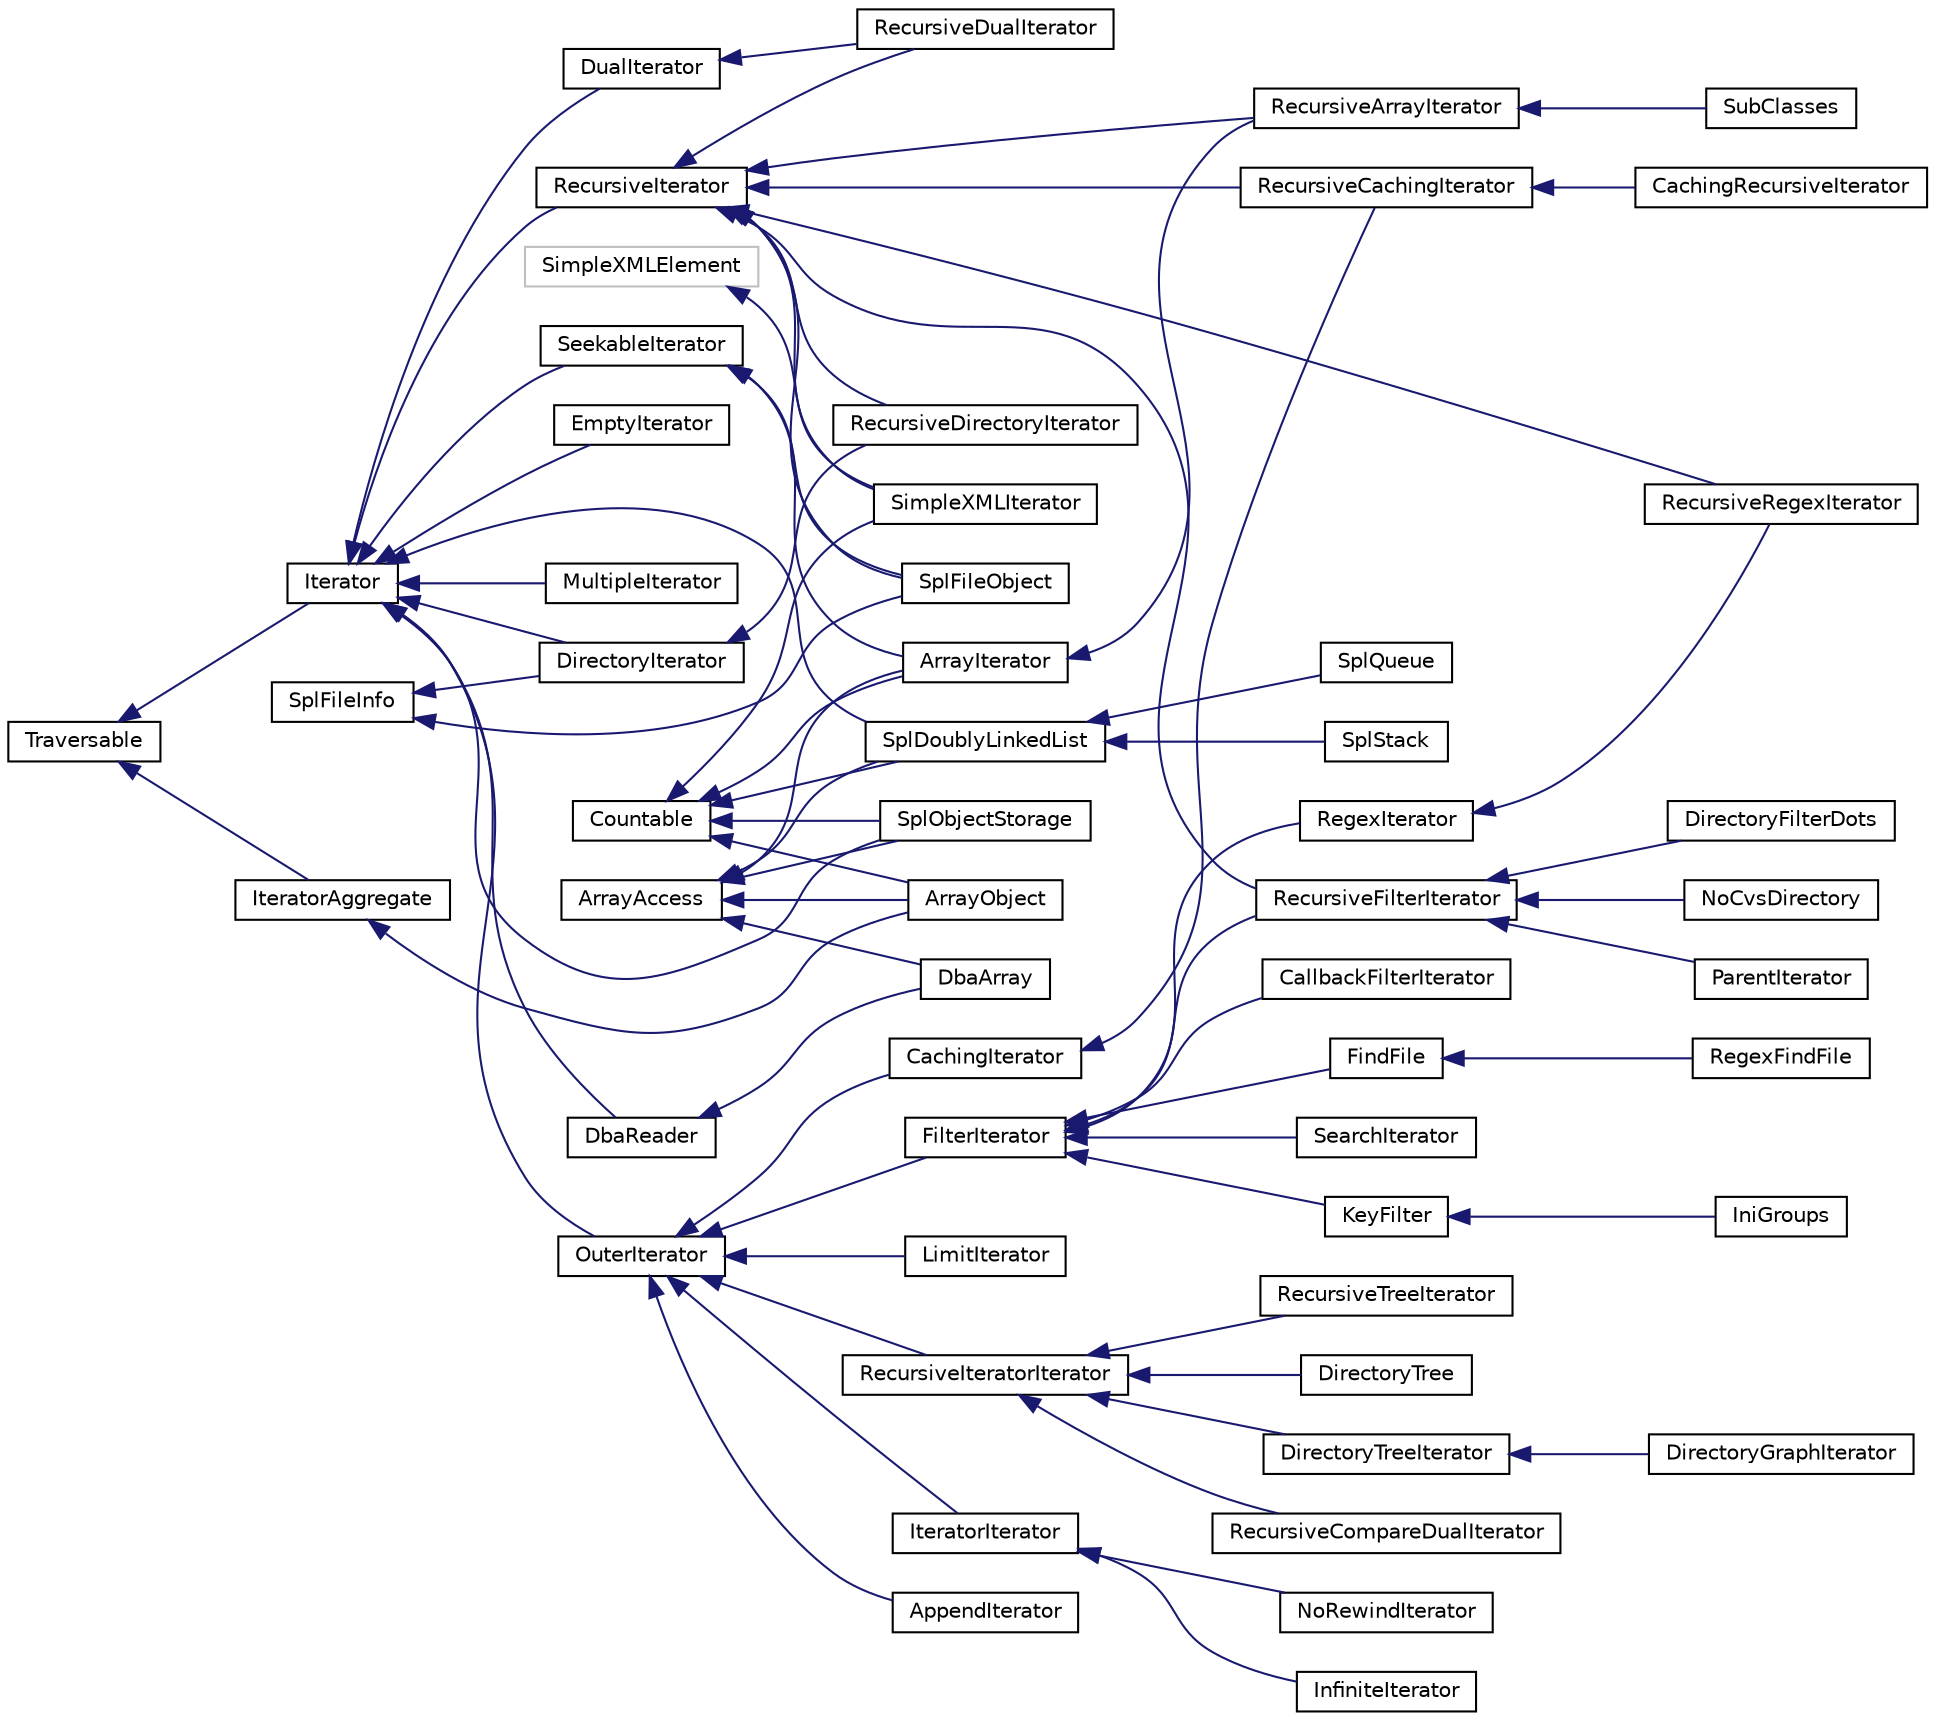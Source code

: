 digraph "Graphical Class Hierarchy"
{
  edge [fontname="Helvetica",fontsize="10",labelfontname="Helvetica",labelfontsize="10"];
  node [fontname="Helvetica",fontsize="10",shape=record];
  rankdir="LR";
  Node1 [label="ArrayAccess",height=0.2,width=0.4,color="black", fillcolor="white", style="filled",URL="$interfaceArrayAccess.html",tooltip="Interface to override array access of objects. "];
  Node1 -> Node2 [dir="back",color="midnightblue",fontsize="10",style="solid",fontname="Helvetica"];
  Node2 [label="ArrayIterator",height=0.2,width=0.4,color="black", fillcolor="white", style="filled",URL="$classArrayIterator.html",tooltip="An Array iterator. "];
  Node2 -> Node3 [dir="back",color="midnightblue",fontsize="10",style="solid",fontname="Helvetica"];
  Node3 [label="RecursiveArrayIterator",height=0.2,width=0.4,color="black", fillcolor="white", style="filled",URL="$classRecursiveArrayIterator.html",tooltip="A recursive array iterator. "];
  Node3 -> Node4 [dir="back",color="midnightblue",fontsize="10",style="solid",fontname="Helvetica"];
  Node4 [label="SubClasses",height=0.2,width=0.4,color="black", fillcolor="white", style="filled",URL="$classSubClasses.html",tooltip="Collects sub classes for given class or interface. "];
  Node1 -> Node5 [dir="back",color="midnightblue",fontsize="10",style="solid",fontname="Helvetica"];
  Node5 [label="ArrayObject",height=0.2,width=0.4,color="black", fillcolor="white", style="filled",URL="$classArrayObject.html",tooltip="An Array wrapper. "];
  Node1 -> Node6 [dir="back",color="midnightblue",fontsize="10",style="solid",fontname="Helvetica"];
  Node6 [label="DbaArray",height=0.2,width=0.4,color="black", fillcolor="white", style="filled",URL="$classDbaArray.html",tooltip="This implements a DBA Array. "];
  Node1 -> Node7 [dir="back",color="midnightblue",fontsize="10",style="solid",fontname="Helvetica"];
  Node7 [label="SplDoublyLinkedList",height=0.2,width=0.4,color="black", fillcolor="white", style="filled",URL="$classSplDoublyLinkedList.html",tooltip="Doubly Linked List. "];
  Node7 -> Node8 [dir="back",color="midnightblue",fontsize="10",style="solid",fontname="Helvetica"];
  Node8 [label="SplQueue",height=0.2,width=0.4,color="black", fillcolor="white", style="filled",URL="$classSplQueue.html",tooltip="Implementation of a Queue through a DoublyLinkedList. "];
  Node7 -> Node9 [dir="back",color="midnightblue",fontsize="10",style="solid",fontname="Helvetica"];
  Node9 [label="SplStack",height=0.2,width=0.4,color="black", fillcolor="white", style="filled",URL="$classSplStack.html",tooltip="Implementation of a stack through a DoublyLinkedList. "];
  Node1 -> Node10 [dir="back",color="midnightblue",fontsize="10",style="solid",fontname="Helvetica"];
  Node10 [label="SplObjectStorage",height=0.2,width=0.4,color="black", fillcolor="white", style="filled",URL="$classSplObjectStorage.html",tooltip="Object storage. "];
  Node11 [label="Countable",height=0.2,width=0.4,color="black", fillcolor="white", style="filled",URL="$interfaceCountable.html",tooltip="This Interface allows to hook into the global count() function. "];
  Node11 -> Node2 [dir="back",color="midnightblue",fontsize="10",style="solid",fontname="Helvetica"];
  Node11 -> Node5 [dir="back",color="midnightblue",fontsize="10",style="solid",fontname="Helvetica"];
  Node11 -> Node12 [dir="back",color="midnightblue",fontsize="10",style="solid",fontname="Helvetica"];
  Node12 [label="SimpleXMLIterator",height=0.2,width=0.4,color="black", fillcolor="white", style="filled",URL="$classSimpleXMLIterator.html",tooltip="recursive SimpleXML_Element iterator "];
  Node11 -> Node7 [dir="back",color="midnightblue",fontsize="10",style="solid",fontname="Helvetica"];
  Node11 -> Node10 [dir="back",color="midnightblue",fontsize="10",style="solid",fontname="Helvetica"];
  Node13 [label="SimpleXMLElement",height=0.2,width=0.4,color="grey75", fillcolor="white", style="filled"];
  Node13 -> Node12 [dir="back",color="midnightblue",fontsize="10",style="solid",fontname="Helvetica"];
  Node14 [label="SplFileInfo",height=0.2,width=0.4,color="black", fillcolor="white", style="filled",URL="$classSplFileInfo.html",tooltip="File info class. "];
  Node14 -> Node15 [dir="back",color="midnightblue",fontsize="10",style="solid",fontname="Helvetica"];
  Node15 [label="DirectoryIterator",height=0.2,width=0.4,color="black", fillcolor="white", style="filled",URL="$classDirectoryIterator.html",tooltip="Directory iterator. "];
  Node15 -> Node16 [dir="back",color="midnightblue",fontsize="10",style="solid",fontname="Helvetica"];
  Node16 [label="RecursiveDirectoryIterator",height=0.2,width=0.4,color="black", fillcolor="white", style="filled",URL="$classRecursiveDirectoryIterator.html",tooltip="recursive directory iterator "];
  Node14 -> Node17 [dir="back",color="midnightblue",fontsize="10",style="solid",fontname="Helvetica"];
  Node17 [label="SplFileObject",height=0.2,width=0.4,color="black", fillcolor="white", style="filled",URL="$classSplFileObject.html",tooltip="Object representation for any stream. "];
  Node18 [label="Traversable",height=0.2,width=0.4,color="black", fillcolor="white", style="filled",URL="$interfaceTraversable.html",tooltip="Interface to detect a class is traversable using foreach. "];
  Node18 -> Node19 [dir="back",color="midnightblue",fontsize="10",style="solid",fontname="Helvetica"];
  Node19 [label="Iterator",height=0.2,width=0.4,color="black", fillcolor="white", style="filled",URL="$interfaceIterator.html",tooltip="Basic iterator. "];
  Node19 -> Node20 [dir="back",color="midnightblue",fontsize="10",style="solid",fontname="Helvetica"];
  Node20 [label="DbaReader",height=0.2,width=0.4,color="black", fillcolor="white", style="filled",URL="$classDbaReader.html",tooltip="This implements a DBA Iterator. "];
  Node20 -> Node6 [dir="back",color="midnightblue",fontsize="10",style="solid",fontname="Helvetica"];
  Node19 -> Node15 [dir="back",color="midnightblue",fontsize="10",style="solid",fontname="Helvetica"];
  Node19 -> Node21 [dir="back",color="midnightblue",fontsize="10",style="solid",fontname="Helvetica"];
  Node21 [label="DualIterator",height=0.2,width=0.4,color="black", fillcolor="white", style="filled",URL="$classDualIterator.html",tooltip="Synchronous iteration over two iterators. "];
  Node21 -> Node22 [dir="back",color="midnightblue",fontsize="10",style="solid",fontname="Helvetica"];
  Node22 [label="RecursiveDualIterator",height=0.2,width=0.4,color="black", fillcolor="white", style="filled",URL="$classRecursiveDualIterator.html",tooltip="Synchronous iteration over two recursive iterators. "];
  Node19 -> Node23 [dir="back",color="midnightblue",fontsize="10",style="solid",fontname="Helvetica"];
  Node23 [label="EmptyIterator",height=0.2,width=0.4,color="black", fillcolor="white", style="filled",URL="$classEmptyIterator.html",tooltip="An empty Iterator. "];
  Node19 -> Node24 [dir="back",color="midnightblue",fontsize="10",style="solid",fontname="Helvetica"];
  Node24 [label="MultipleIterator",height=0.2,width=0.4,color="black", fillcolor="white", style="filled",URL="$classMultipleIterator.html",tooltip="Iterator that iterates over several iterators one after the other. "];
  Node19 -> Node25 [dir="back",color="midnightblue",fontsize="10",style="solid",fontname="Helvetica"];
  Node25 [label="OuterIterator",height=0.2,width=0.4,color="black", fillcolor="white", style="filled",URL="$interfaceOuterIterator.html",tooltip="Interface to access the current inner iteraor of iterator wrappers. "];
  Node25 -> Node26 [dir="back",color="midnightblue",fontsize="10",style="solid",fontname="Helvetica"];
  Node26 [label="AppendIterator",height=0.2,width=0.4,color="black", fillcolor="white", style="filled",URL="$classAppendIterator.html",tooltip="Iterator that iterates over several iterators one after the other. "];
  Node25 -> Node27 [dir="back",color="midnightblue",fontsize="10",style="solid",fontname="Helvetica"];
  Node27 [label="CachingIterator",height=0.2,width=0.4,color="black", fillcolor="white", style="filled",URL="$classCachingIterator.html",tooltip="Cached iteration over another Iterator. "];
  Node27 -> Node28 [dir="back",color="midnightblue",fontsize="10",style="solid",fontname="Helvetica"];
  Node28 [label="RecursiveCachingIterator",height=0.2,width=0.4,color="black", fillcolor="white", style="filled",URL="$classRecursiveCachingIterator.html",tooltip="Cached recursive iteration over another Iterator. "];
  Node28 -> Node29 [dir="back",color="midnightblue",fontsize="10",style="solid",fontname="Helvetica"];
  Node29 [label="CachingRecursiveIterator",height=0.2,width=0.4,color="black", fillcolor="white", style="filled",URL="$classCachingRecursiveIterator.html",tooltip="Compatibility to PHP 5.0. "];
  Node25 -> Node30 [dir="back",color="midnightblue",fontsize="10",style="solid",fontname="Helvetica"];
  Node30 [label="FilterIterator",height=0.2,width=0.4,color="black", fillcolor="white", style="filled",URL="$classFilterIterator.html",tooltip="Abstract filter for iterators. "];
  Node30 -> Node31 [dir="back",color="midnightblue",fontsize="10",style="solid",fontname="Helvetica"];
  Node31 [label="CallbackFilterIterator",height=0.2,width=0.4,color="black", fillcolor="white", style="filled",URL="$classCallbackFilterIterator.html",tooltip="A non abstract FiletrIterator that uses a callback foreach element. "];
  Node30 -> Node32 [dir="back",color="midnightblue",fontsize="10",style="solid",fontname="Helvetica"];
  Node32 [label="FindFile",height=0.2,width=0.4,color="black", fillcolor="white", style="filled",URL="$classFindFile.html",tooltip="Base class to find files. "];
  Node32 -> Node33 [dir="back",color="midnightblue",fontsize="10",style="solid",fontname="Helvetica"];
  Node33 [label="RegexFindFile",height=0.2,width=0.4,color="black", fillcolor="white", style="filled",URL="$classRegexFindFile.html",tooltip="Find files by regular expression. "];
  Node30 -> Node34 [dir="back",color="midnightblue",fontsize="10",style="solid",fontname="Helvetica"];
  Node34 [label="KeyFilter",height=0.2,width=0.4,color="black", fillcolor="white", style="filled",URL="$classKeyFilter.html",tooltip="Regular expression filter for string iterators. "];
  Node34 -> Node35 [dir="back",color="midnightblue",fontsize="10",style="solid",fontname="Helvetica"];
  Node35 [label="IniGroups",height=0.2,width=0.4,color="black", fillcolor="white", style="filled",URL="$classIniGroups.html",tooltip="Class to iterate all groups within an ini file. "];
  Node30 -> Node36 [dir="back",color="midnightblue",fontsize="10",style="solid",fontname="Helvetica"];
  Node36 [label="RecursiveFilterIterator",height=0.2,width=0.4,color="black", fillcolor="white", style="filled",URL="$classRecursiveFilterIterator.html",tooltip="Iterator to filter recursive iterators. "];
  Node36 -> Node37 [dir="back",color="midnightblue",fontsize="10",style="solid",fontname="Helvetica"];
  Node37 [label="DirectoryFilterDots",height=0.2,width=0.4,color="black", fillcolor="white", style="filled",URL="$classDirectoryFilterDots.html",tooltip="A filtered DirectoryIterator. "];
  Node36 -> Node38 [dir="back",color="midnightblue",fontsize="10",style="solid",fontname="Helvetica"];
  Node38 [label="NoCvsDirectory",height=0.2,width=0.4,color="black", fillcolor="white", style="filled",URL="$classNoCvsDirectory.html"];
  Node36 -> Node39 [dir="back",color="midnightblue",fontsize="10",style="solid",fontname="Helvetica"];
  Node39 [label="ParentIterator",height=0.2,width=0.4,color="black", fillcolor="white", style="filled",URL="$classParentIterator.html",tooltip="Iterator to filter parents. "];
  Node30 -> Node40 [dir="back",color="midnightblue",fontsize="10",style="solid",fontname="Helvetica"];
  Node40 [label="RegexIterator",height=0.2,width=0.4,color="black", fillcolor="white", style="filled",URL="$classRegexIterator.html",tooltip="Regular expression filter for iterators. "];
  Node40 -> Node41 [dir="back",color="midnightblue",fontsize="10",style="solid",fontname="Helvetica"];
  Node41 [label="RecursiveRegexIterator",height=0.2,width=0.4,color="black", fillcolor="white", style="filled",URL="$classRecursiveRegexIterator.html",tooltip="Recursive regular expression filter for iterators. "];
  Node30 -> Node42 [dir="back",color="midnightblue",fontsize="10",style="solid",fontname="Helvetica"];
  Node42 [label="SearchIterator",height=0.2,width=0.4,color="black", fillcolor="white", style="filled",URL="$classSearchIterator.html",tooltip="Iterator to search for a specific element. "];
  Node25 -> Node43 [dir="back",color="midnightblue",fontsize="10",style="solid",fontname="Helvetica"];
  Node43 [label="IteratorIterator",height=0.2,width=0.4,color="black", fillcolor="white", style="filled",URL="$classIteratorIterator.html",tooltip="Basic Iterator wrapper. "];
  Node43 -> Node44 [dir="back",color="midnightblue",fontsize="10",style="solid",fontname="Helvetica"];
  Node44 [label="InfiniteIterator",height=0.2,width=0.4,color="black", fillcolor="white", style="filled",URL="$classInfiniteIterator.html",tooltip="An infinite Iterator. "];
  Node43 -> Node45 [dir="back",color="midnightblue",fontsize="10",style="solid",fontname="Helvetica"];
  Node45 [label="NoRewindIterator",height=0.2,width=0.4,color="black", fillcolor="white", style="filled",URL="$classNoRewindIterator.html",tooltip="An Iterator wrapper that doesn&#39;t call rewind. "];
  Node25 -> Node46 [dir="back",color="midnightblue",fontsize="10",style="solid",fontname="Helvetica"];
  Node46 [label="LimitIterator",height=0.2,width=0.4,color="black", fillcolor="white", style="filled",URL="$classLimitIterator.html",tooltip="Limited Iteration over another Iterator. "];
  Node25 -> Node47 [dir="back",color="midnightblue",fontsize="10",style="solid",fontname="Helvetica"];
  Node47 [label="RecursiveIteratorIterator",height=0.2,width=0.4,color="black", fillcolor="white", style="filled",URL="$classRecursiveIteratorIterator.html",tooltip="Iterates through recursive iterators. "];
  Node47 -> Node48 [dir="back",color="midnightblue",fontsize="10",style="solid",fontname="Helvetica"];
  Node48 [label="DirectoryTree",height=0.2,width=0.4,color="black", fillcolor="white", style="filled",URL="$classDirectoryTree.html",tooltip="A directory iterator that does not show &#39;. "];
  Node47 -> Node49 [dir="back",color="midnightblue",fontsize="10",style="solid",fontname="Helvetica"];
  Node49 [label="DirectoryTreeIterator",height=0.2,width=0.4,color="black", fillcolor="white", style="filled",URL="$classDirectoryTreeIterator.html",tooltip="DirectoryIterator to generate ASCII graphic directory trees. "];
  Node49 -> Node50 [dir="back",color="midnightblue",fontsize="10",style="solid",fontname="Helvetica"];
  Node50 [label="DirectoryGraphIterator",height=0.2,width=0.4,color="black", fillcolor="white", style="filled",URL="$classDirectoryGraphIterator.html",tooltip="A tree iterator that only shows directories. "];
  Node47 -> Node51 [dir="back",color="midnightblue",fontsize="10",style="solid",fontname="Helvetica"];
  Node51 [label="RecursiveCompareDualIterator",height=0.2,width=0.4,color="black", fillcolor="white", style="filled",URL="$classRecursiveCompareDualIterator.html",tooltip="Recursive comparison iterator for a RecursiveDualIterator. "];
  Node47 -> Node52 [dir="back",color="midnightblue",fontsize="10",style="solid",fontname="Helvetica"];
  Node52 [label="RecursiveTreeIterator",height=0.2,width=0.4,color="black", fillcolor="white", style="filled",URL="$classRecursiveTreeIterator.html",tooltip="RecursiveIteratorIterator to generate ASCII graphic trees for the entries in a RecursiveIterator. "];
  Node19 -> Node53 [dir="back",color="midnightblue",fontsize="10",style="solid",fontname="Helvetica"];
  Node53 [label="RecursiveIterator",height=0.2,width=0.4,color="black", fillcolor="white", style="filled",URL="$interfaceRecursiveIterator.html",tooltip="Interface for recursive iteration with RecursiveIteratorIterator. "];
  Node53 -> Node3 [dir="back",color="midnightblue",fontsize="10",style="solid",fontname="Helvetica"];
  Node53 -> Node28 [dir="back",color="midnightblue",fontsize="10",style="solid",fontname="Helvetica"];
  Node53 -> Node16 [dir="back",color="midnightblue",fontsize="10",style="solid",fontname="Helvetica"];
  Node53 -> Node22 [dir="back",color="midnightblue",fontsize="10",style="solid",fontname="Helvetica"];
  Node53 -> Node36 [dir="back",color="midnightblue",fontsize="10",style="solid",fontname="Helvetica"];
  Node53 -> Node41 [dir="back",color="midnightblue",fontsize="10",style="solid",fontname="Helvetica"];
  Node53 -> Node12 [dir="back",color="midnightblue",fontsize="10",style="solid",fontname="Helvetica"];
  Node53 -> Node17 [dir="back",color="midnightblue",fontsize="10",style="solid",fontname="Helvetica"];
  Node19 -> Node54 [dir="back",color="midnightblue",fontsize="10",style="solid",fontname="Helvetica"];
  Node54 [label="SeekableIterator",height=0.2,width=0.4,color="black", fillcolor="white", style="filled",URL="$interfaceSeekableIterator.html",tooltip="seekable iterator "];
  Node54 -> Node2 [dir="back",color="midnightblue",fontsize="10",style="solid",fontname="Helvetica"];
  Node54 -> Node17 [dir="back",color="midnightblue",fontsize="10",style="solid",fontname="Helvetica"];
  Node19 -> Node7 [dir="back",color="midnightblue",fontsize="10",style="solid",fontname="Helvetica"];
  Node19 -> Node10 [dir="back",color="midnightblue",fontsize="10",style="solid",fontname="Helvetica"];
  Node18 -> Node55 [dir="back",color="midnightblue",fontsize="10",style="solid",fontname="Helvetica"];
  Node55 [label="IteratorAggregate",height=0.2,width=0.4,color="black", fillcolor="white", style="filled",URL="$interfaceIteratorAggregate.html",tooltip="Interface to create an external Iterator. "];
  Node55 -> Node5 [dir="back",color="midnightblue",fontsize="10",style="solid",fontname="Helvetica"];
}

